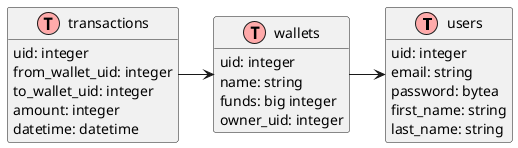 @startuml database
!define table(x) class x << (T,#FFAAAA) >>
!define primary_key(x) <u>x</u>
hide methods
hide stereotypes

table(users) {
    uid: integer
    email: string
    password: bytea
    first_name: string
    last_name: string
}

table(wallets) {
    uid: integer
    name: string
    funds: big integer
    owner_uid: integer
}

table(transactions) {
    uid: integer
    from_wallet_uid: integer
    to_wallet_uid: integer
    amount: integer
    datetime: datetime
}

wallets -> users
transactions -> wallets

@enduml
